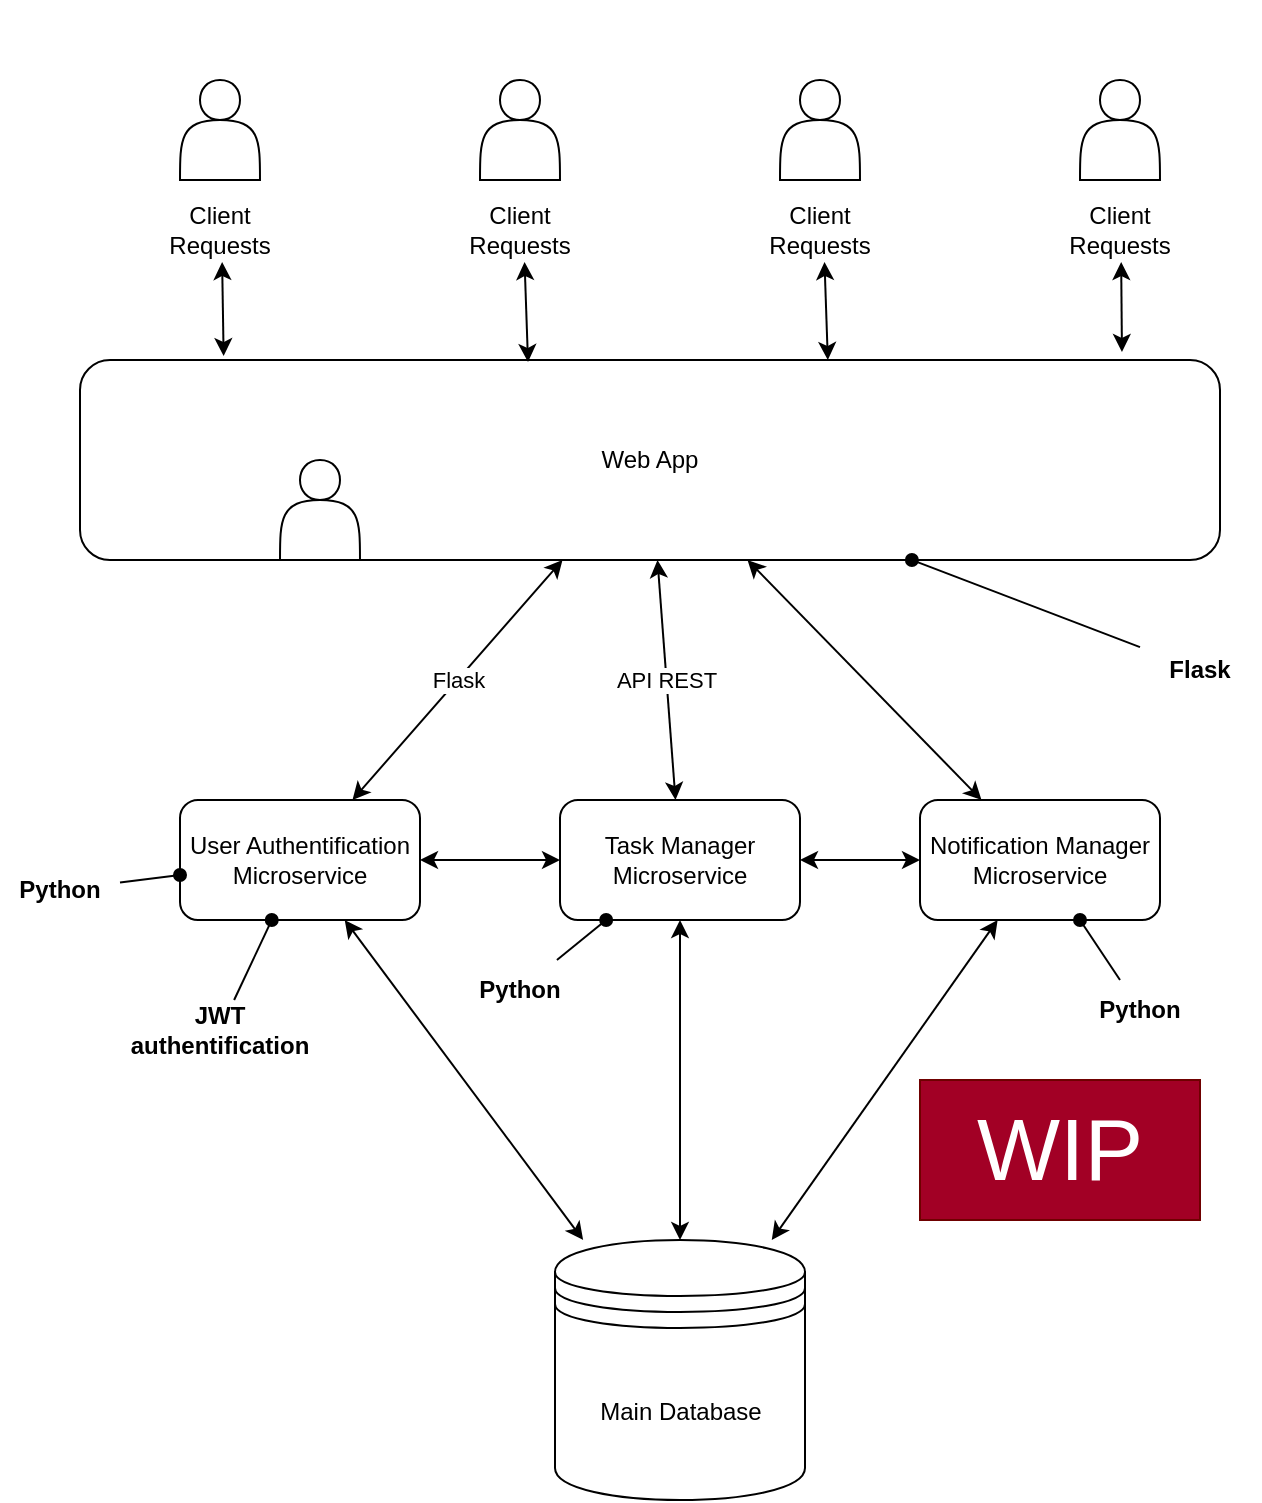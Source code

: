 <mxfile>
    <diagram id="B60keotPzB73xBl5DJu-" name="Page-1">
        <mxGraphModel dx="1308" dy="827" grid="1" gridSize="10" guides="1" tooltips="1" connect="1" arrows="1" fold="1" page="1" pageScale="1" pageWidth="850" pageHeight="1100" math="0" shadow="0">
            <root>
                <mxCell id="0"/>
                <mxCell id="1" parent="0"/>
                <mxCell id="2" value="Web App" style="rounded=1;whiteSpace=wrap;html=1;" vertex="1" parent="1">
                    <mxGeometry x="100" y="300" width="570" height="100" as="geometry"/>
                </mxCell>
                <mxCell id="3" value="" style="shape=actor;whiteSpace=wrap;html=1;" vertex="1" parent="1">
                    <mxGeometry x="200" y="350" width="40" height="50" as="geometry"/>
                </mxCell>
                <mxCell id="8" style="edgeStyle=none;html=1;startArrow=classic;startFill=1;entryX=0.126;entryY=-0.02;entryDx=0;entryDy=0;entryPerimeter=0;sourcePerimeterSpacing=41;targetPerimeterSpacing=41;" edge="1" parent="1" source="5" target="2">
                    <mxGeometry relative="1" as="geometry"/>
                </mxCell>
                <mxCell id="5" value="&lt;br&gt;&lt;br&gt;&lt;br&gt;&lt;br&gt;&lt;br&gt;&lt;br&gt;&lt;br&gt;Client Requests" style="shape=actor;whiteSpace=wrap;html=1;align=center;" vertex="1" parent="1">
                    <mxGeometry x="150" y="160" width="40" height="50" as="geometry"/>
                </mxCell>
                <mxCell id="12" style="edgeStyle=none;html=1;startArrow=classic;startFill=1;entryX=0.393;entryY=0.01;entryDx=0;entryDy=0;entryPerimeter=0;sourcePerimeterSpacing=41;targetPerimeterSpacing=41;" edge="1" parent="1" source="9" target="2">
                    <mxGeometry relative="1" as="geometry"/>
                </mxCell>
                <mxCell id="9" value="&lt;br&gt;&lt;br&gt;&lt;br&gt;&lt;br&gt;&lt;br&gt;&lt;br&gt;&lt;br&gt;Client Requests" style="shape=actor;whiteSpace=wrap;html=1;align=center;" vertex="1" parent="1">
                    <mxGeometry x="300" y="160" width="40" height="50" as="geometry"/>
                </mxCell>
                <mxCell id="13" style="edgeStyle=none;html=1;startArrow=classic;startFill=1;entryX=0.656;entryY=0;entryDx=0;entryDy=0;entryPerimeter=0;sourcePerimeterSpacing=41;targetPerimeterSpacing=41;" edge="1" parent="1" source="10" target="2">
                    <mxGeometry relative="1" as="geometry"/>
                </mxCell>
                <mxCell id="10" value="&lt;br&gt;&lt;br&gt;&lt;br&gt;&lt;br&gt;&lt;br&gt;&lt;br&gt;&lt;br&gt;Client Requests" style="shape=actor;whiteSpace=wrap;html=1;align=center;" vertex="1" parent="1">
                    <mxGeometry x="450" y="160" width="40" height="50" as="geometry"/>
                </mxCell>
                <mxCell id="15" style="edgeStyle=none;html=1;startArrow=classic;startFill=1;entryX=0.914;entryY=-0.04;entryDx=0;entryDy=0;entryPerimeter=0;sourcePerimeterSpacing=41;targetPerimeterSpacing=41;" edge="1" parent="1" source="11" target="2">
                    <mxGeometry relative="1" as="geometry"/>
                </mxCell>
                <mxCell id="11" value="&lt;br&gt;&lt;br&gt;&lt;br&gt;&lt;br&gt;&lt;br&gt;&lt;br&gt;&lt;br&gt;Client Requests" style="shape=actor;whiteSpace=wrap;html=1;align=center;" vertex="1" parent="1">
                    <mxGeometry x="600" y="160" width="40" height="50" as="geometry"/>
                </mxCell>
                <mxCell id="17" value="Flask" style="edgeStyle=none;html=1;startArrow=classic;startFill=1;" edge="1" parent="1" source="16" target="2">
                    <mxGeometry relative="1" as="geometry"/>
                </mxCell>
                <mxCell id="26" style="edgeStyle=none;html=1;startArrow=classic;startFill=1;" edge="1" parent="1" source="16" target="25">
                    <mxGeometry relative="1" as="geometry"/>
                </mxCell>
                <mxCell id="16" value="User Authentification Microservice" style="rounded=1;whiteSpace=wrap;html=1;" vertex="1" parent="1">
                    <mxGeometry x="150" y="520" width="120" height="60" as="geometry"/>
                </mxCell>
                <mxCell id="19" value="API REST" style="edgeStyle=none;html=1;startArrow=classic;startFill=1;" edge="1" parent="1" source="18" target="2">
                    <mxGeometry relative="1" as="geometry"/>
                </mxCell>
                <mxCell id="20" style="edgeStyle=none;html=1;startArrow=classic;startFill=1;" edge="1" parent="1" source="18" target="16">
                    <mxGeometry relative="1" as="geometry"/>
                </mxCell>
                <mxCell id="27" style="edgeStyle=none;html=1;startArrow=classic;startFill=1;" edge="1" parent="1" source="18" target="25">
                    <mxGeometry relative="1" as="geometry"/>
                </mxCell>
                <mxCell id="28" style="edgeStyle=none;html=1;startArrow=classic;startFill=1;" edge="1" parent="1" source="18" target="21">
                    <mxGeometry relative="1" as="geometry"/>
                </mxCell>
                <mxCell id="18" value="Task Manager Microservice" style="rounded=1;whiteSpace=wrap;html=1;" vertex="1" parent="1">
                    <mxGeometry x="340" y="520" width="120" height="60" as="geometry"/>
                </mxCell>
                <mxCell id="22" style="edgeStyle=none;html=1;startArrow=classic;startFill=1;" edge="1" parent="1" source="21" target="2">
                    <mxGeometry relative="1" as="geometry"/>
                </mxCell>
                <mxCell id="29" style="edgeStyle=none;html=1;startArrow=classic;startFill=1;" edge="1" parent="1" source="21" target="25">
                    <mxGeometry relative="1" as="geometry"/>
                </mxCell>
                <mxCell id="21" value="Notification Manager Microservice" style="rounded=1;whiteSpace=wrap;html=1;" vertex="1" parent="1">
                    <mxGeometry x="520" y="520" width="120" height="60" as="geometry"/>
                </mxCell>
                <mxCell id="25" value="Main Database" style="shape=datastore;whiteSpace=wrap;html=1;direction=east;" vertex="1" parent="1">
                    <mxGeometry x="337.5" y="740" width="125" height="130" as="geometry"/>
                </mxCell>
                <mxCell id="31" style="edgeStyle=none;html=1;startArrow=none;startFill=0;endArrow=oval;endFill=1;sourcePerimeterSpacing=0;" edge="1" parent="1" source="30" target="16">
                    <mxGeometry relative="1" as="geometry"/>
                </mxCell>
                <mxCell id="30" value="Python" style="text;html=1;strokeColor=none;fillColor=none;align=center;verticalAlign=middle;whiteSpace=wrap;rounded=0;fontStyle=1" vertex="1" parent="1">
                    <mxGeometry x="60" y="550" width="60" height="30" as="geometry"/>
                </mxCell>
                <mxCell id="35" style="edgeStyle=none;html=1;startArrow=none;startFill=0;endArrow=oval;endFill=1;" edge="1" parent="1" source="34" target="16">
                    <mxGeometry relative="1" as="geometry"/>
                </mxCell>
                <mxCell id="34" value="JWT authentification" style="text;html=1;strokeColor=none;fillColor=none;align=center;verticalAlign=middle;whiteSpace=wrap;rounded=0;fontStyle=1" vertex="1" parent="1">
                    <mxGeometry x="140" y="620" width="60" height="30" as="geometry"/>
                </mxCell>
                <mxCell id="37" style="edgeStyle=none;html=1;startArrow=none;startFill=0;endArrow=oval;endFill=1;" edge="1" parent="1" source="36" target="2">
                    <mxGeometry relative="1" as="geometry"/>
                </mxCell>
                <mxCell id="36" value="Flask" style="text;html=1;strokeColor=none;fillColor=none;align=center;verticalAlign=middle;whiteSpace=wrap;rounded=0;fontStyle=1" vertex="1" parent="1">
                    <mxGeometry x="630" y="440" width="60" height="30" as="geometry"/>
                </mxCell>
                <mxCell id="40" style="edgeStyle=none;html=1;startArrow=none;startFill=0;endArrow=oval;endFill=1;sourcePerimeterSpacing=0;targetPerimeterSpacing=0;" edge="1" parent="1" source="39" target="18">
                    <mxGeometry relative="1" as="geometry"/>
                </mxCell>
                <mxCell id="39" value="Python" style="text;html=1;strokeColor=none;fillColor=none;align=center;verticalAlign=middle;whiteSpace=wrap;rounded=0;fontStyle=1" vertex="1" parent="1">
                    <mxGeometry x="290" y="600" width="60" height="30" as="geometry"/>
                </mxCell>
                <mxCell id="42" style="edgeStyle=none;html=1;startArrow=none;startFill=0;endArrow=oval;endFill=1;sourcePerimeterSpacing=0;targetPerimeterSpacing=0;" edge="1" parent="1" source="41" target="21">
                    <mxGeometry relative="1" as="geometry"/>
                </mxCell>
                <mxCell id="41" value="Python" style="text;html=1;strokeColor=none;fillColor=none;align=center;verticalAlign=middle;whiteSpace=wrap;rounded=0;fontStyle=1" vertex="1" parent="1">
                    <mxGeometry x="600" y="610" width="60" height="30" as="geometry"/>
                </mxCell>
                <mxCell id="43" value="WIP" style="text;html=1;strokeColor=#6F0000;fillColor=#a20025;align=center;verticalAlign=middle;whiteSpace=wrap;rounded=0;fontSize=44;fontColor=#ffffff;" vertex="1" parent="1">
                    <mxGeometry x="520" y="660" width="140" height="70" as="geometry"/>
                </mxCell>
            </root>
        </mxGraphModel>
    </diagram>
</mxfile>